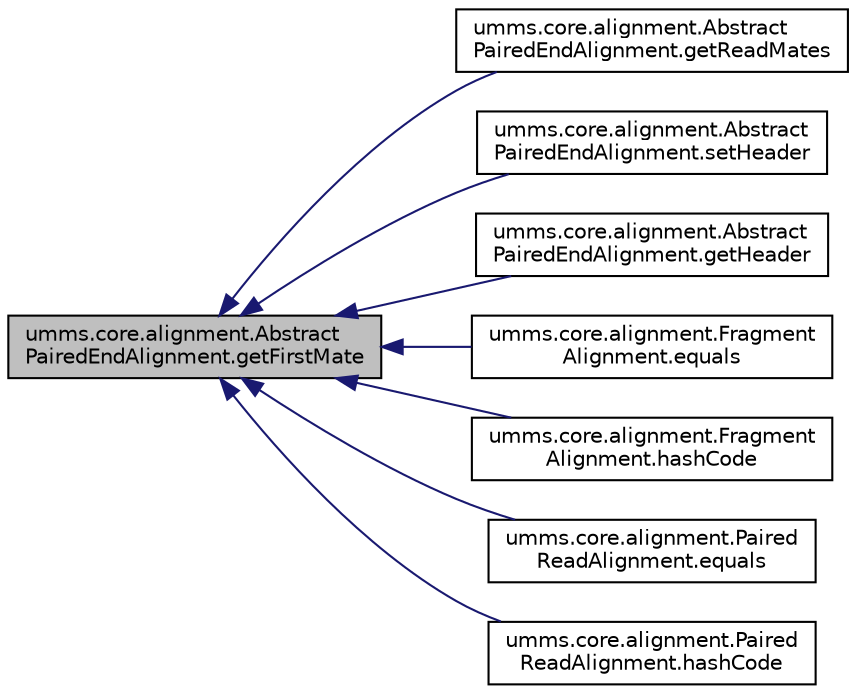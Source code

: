 digraph "umms.core.alignment.AbstractPairedEndAlignment.getFirstMate"
{
  edge [fontname="Helvetica",fontsize="10",labelfontname="Helvetica",labelfontsize="10"];
  node [fontname="Helvetica",fontsize="10",shape=record];
  rankdir="LR";
  Node1 [label="umms.core.alignment.Abstract\lPairedEndAlignment.getFirstMate",height=0.2,width=0.4,color="black", fillcolor="grey75", style="filled" fontcolor="black"];
  Node1 -> Node2 [dir="back",color="midnightblue",fontsize="10",style="solid"];
  Node2 [label="umms.core.alignment.Abstract\lPairedEndAlignment.getReadMates",height=0.2,width=0.4,color="black", fillcolor="white", style="filled",URL="$classumms_1_1core_1_1alignment_1_1_abstract_paired_end_alignment.html#adeb9200fe5412ef288d4715b1622323c"];
  Node1 -> Node3 [dir="back",color="midnightblue",fontsize="10",style="solid"];
  Node3 [label="umms.core.alignment.Abstract\lPairedEndAlignment.setHeader",height=0.2,width=0.4,color="black", fillcolor="white", style="filled",URL="$classumms_1_1core_1_1alignment_1_1_abstract_paired_end_alignment.html#aac3271f5fbb76f0150766972b37b3e91"];
  Node1 -> Node4 [dir="back",color="midnightblue",fontsize="10",style="solid"];
  Node4 [label="umms.core.alignment.Abstract\lPairedEndAlignment.getHeader",height=0.2,width=0.4,color="black", fillcolor="white", style="filled",URL="$classumms_1_1core_1_1alignment_1_1_abstract_paired_end_alignment.html#a7c244aba0fae3e4a4affd9a2d018c888"];
  Node1 -> Node5 [dir="back",color="midnightblue",fontsize="10",style="solid"];
  Node5 [label="umms.core.alignment.Fragment\lAlignment.equals",height=0.2,width=0.4,color="black", fillcolor="white", style="filled",URL="$classumms_1_1core_1_1alignment_1_1_fragment_alignment.html#ab756a9084fafcf8a04cf91ae604daab4"];
  Node1 -> Node6 [dir="back",color="midnightblue",fontsize="10",style="solid"];
  Node6 [label="umms.core.alignment.Fragment\lAlignment.hashCode",height=0.2,width=0.4,color="black", fillcolor="white", style="filled",URL="$classumms_1_1core_1_1alignment_1_1_fragment_alignment.html#a073d4dcb47e92fba08a8e4c719062359"];
  Node1 -> Node7 [dir="back",color="midnightblue",fontsize="10",style="solid"];
  Node7 [label="umms.core.alignment.Paired\lReadAlignment.equals",height=0.2,width=0.4,color="black", fillcolor="white", style="filled",URL="$classumms_1_1core_1_1alignment_1_1_paired_read_alignment.html#ae4d531f72cc51dcf9845f958eadff207"];
  Node1 -> Node8 [dir="back",color="midnightblue",fontsize="10",style="solid"];
  Node8 [label="umms.core.alignment.Paired\lReadAlignment.hashCode",height=0.2,width=0.4,color="black", fillcolor="white", style="filled",URL="$classumms_1_1core_1_1alignment_1_1_paired_read_alignment.html#a86b43049ea137bd9ed11490bfb35ab51"];
}
